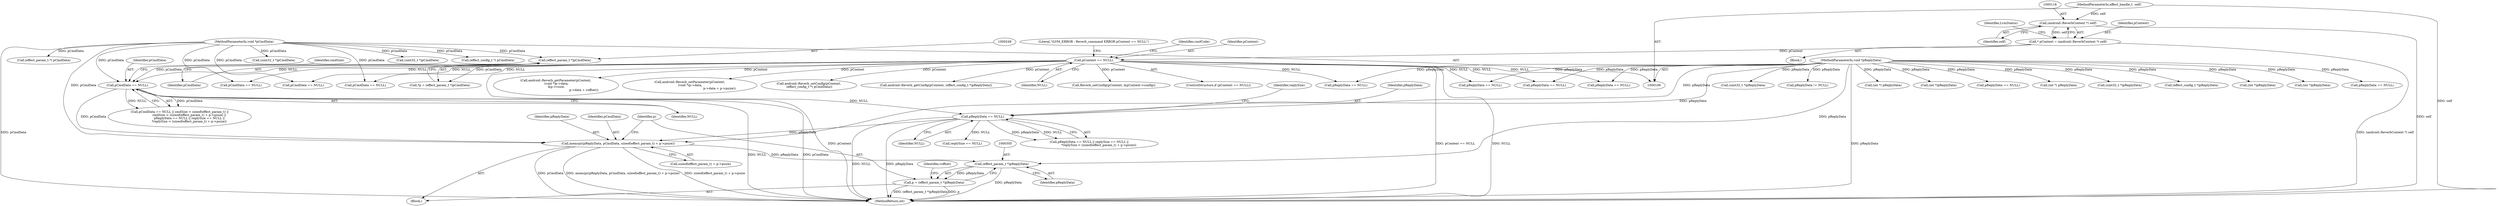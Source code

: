 digraph "0_Android_aeea52da00d210587fb3ed895de3d5f2e0264c88_6@pointer" {
"1000293" [label="(Call,memcpy(pReplyData, pCmdData, sizeof(effect_param_t) + p->psize))"];
"1000271" [label="(Call,pReplyData == NULL)"];
"1000112" [label="(MethodParameterIn,void *pReplyData)"];
"1000253" [label="(Call,pCmdData == NULL)"];
"1000248" [label="(Call,(effect_param_t *)pCmdData)"];
"1000110" [label="(MethodParameterIn,void *pCmdData)"];
"1000127" [label="(Call,pContext == NULL)"];
"1000115" [label="(Call,* pContext = (android::ReverbContext *) self)"];
"1000117" [label="(Call,(android::ReverbContext *) self)"];
"1000107" [label="(MethodParameterIn,effect_handle_t  self)"];
"1000304" [label="(Call,(effect_param_t *)pReplyData)"];
"1000302" [label="(Call,p = (effect_param_t *)pReplyData)"];
"1000295" [label="(Identifier,pCmdData)"];
"1000392" [label="(Call,(effect_param_t *) pCmdData)"];
"1000199" [label="(Call,(int *) pReplyData)"];
"1000113" [label="(Block,)"];
"1000115" [label="(Call,* pContext = (android::ReverbContext *) self)"];
"1000302" [label="(Call,p = (effect_param_t *)pReplyData)"];
"1000271" [label="(Call,pReplyData == NULL)"];
"1000309" [label="(Identifier,voffset)"];
"1000431" [label="(Call,pReplyData == NULL)"];
"1000126" [label="(ControlStructure,if (pContext == NULL))"];
"1000255" [label="(Identifier,NULL)"];
"1000543" [label="(Call,pCmdData == NULL)"];
"1000246" [label="(Call,*p = (effect_param_t *)pCmdData)"];
"1000211" [label="(Call,pReplyData == NULL)"];
"1000296" [label="(Call,sizeof(effect_param_t) + p->psize)"];
"1000668" [label="(MethodReturn,int)"];
"1000589" [label="(Call,(uint32_t *)pCmdData)"];
"1000410" [label="(Call,(int *)pReplyData)"];
"1000179" [label="(Call,pReplyData == NULL)"];
"1000142" [label="(Call,pReplyData == NULL)"];
"1000327" [label="(Call,android::Reverb_getParameter(pContext,\n (void *)p->data,\n &p->vsize,\n                                                          p->data + voffset))"];
"1000162" [label="(Call,(int *) pReplyData)"];
"1000608" [label="(Call,(uint32_t *)pReplyData)"];
"1000231" [label="(Call,(effect_config_t *)pReplyData)"];
"1000254" [label="(Identifier,pCmdData)"];
"1000110" [label="(MethodParameterIn,void *pCmdData)"];
"1000413" [label="(Call,android::Reverb_setParameter(pContext,\n (void *)p->data,\n                                                              p->data + p->psize))"];
"1000502" [label="(Call,pReplyData == NULL)"];
"1000253" [label="(Call,pCmdData == NULL)"];
"1000137" [label="(Identifier,cmdCode)"];
"1000202" [label="(Call,android::Reverb_setConfig(pContext,\n (effect_config_t *) pCmdData))"];
"1000459" [label="(Call,(int *)pReplyData)"];
"1000252" [label="(Call,pCmdData == NULL || cmdSize < sizeof(effect_param_t) ||\n                    cmdSize < (sizeof(effect_param_t) + p->psize) ||\n                    pReplyData == NULL || replySize == NULL ||\n                    *replySize < (sizeof(effect_param_t) + p->psize))"];
"1000572" [label="(Call,(uint32_t *)pCmdData)"];
"1000250" [label="(Identifier,pCmdData)"];
"1000116" [label="(Identifier,pContext)"];
"1000530" [label="(Call,(int *)pReplyData)"];
"1000107" [label="(MethodParameterIn,effect_handle_t  self)"];
"1000371" [label="(Call,pReplyData == NULL)"];
"1000229" [label="(Call,android::Reverb_getConfig(pContext, (effect_config_t *)pReplyData))"];
"1000244" [label="(Block,)"];
"1000303" [label="(Identifier,p)"];
"1000170" [label="(Call,pCmdData == NULL)"];
"1000276" [label="(Identifier,replySize)"];
"1000304" [label="(Call,(effect_param_t *)pReplyData)"];
"1000272" [label="(Identifier,pReplyData)"];
"1000117" [label="(Call,(android::ReverbContext *) self)"];
"1000124" [label="(Identifier,LvmStatus)"];
"1000258" [label="(Identifier,cmdSize)"];
"1000359" [label="(Call,pCmdData == NULL)"];
"1000129" [label="(Identifier,NULL)"];
"1000306" [label="(Identifier,pReplyData)"];
"1000119" [label="(Identifier,self)"];
"1000294" [label="(Identifier,pReplyData)"];
"1000273" [label="(Identifier,NULL)"];
"1000275" [label="(Call,replySize == NULL)"];
"1000248" [label="(Call,(effect_param_t *)pCmdData)"];
"1000270" [label="(Call,pReplyData == NULL || replySize == NULL ||\n                    *replySize < (sizeof(effect_param_t) + p->psize))"];
"1000599" [label="(Call,(uint32_t *)pReplyData)"];
"1000127" [label="(Call,pContext == NULL)"];
"1000559" [label="(Call,pReplyData != NULL)"];
"1000204" [label="(Call,(effect_config_t *) pCmdData)"];
"1000293" [label="(Call,memcpy(pReplyData, pCmdData, sizeof(effect_param_t) + p->psize))"];
"1000112" [label="(MethodParameterIn,void *pReplyData)"];
"1000128" [label="(Identifier,pContext)"];
"1000132" [label="(Literal,\"\tLVM_ERROR : Reverb_command ERROR pContext == NULL\")"];
"1000236" [label="(Call,Reverb_setConfig(pContext, &pContext->config))"];
"1000293" -> "1000244"  [label="AST: "];
"1000293" -> "1000296"  [label="CFG: "];
"1000294" -> "1000293"  [label="AST: "];
"1000295" -> "1000293"  [label="AST: "];
"1000296" -> "1000293"  [label="AST: "];
"1000303" -> "1000293"  [label="CFG: "];
"1000293" -> "1000668"  [label="DDG: memcpy(pReplyData, pCmdData, sizeof(effect_param_t) + p->psize)"];
"1000293" -> "1000668"  [label="DDG: sizeof(effect_param_t) + p->psize"];
"1000293" -> "1000668"  [label="DDG: pCmdData"];
"1000271" -> "1000293"  [label="DDG: pReplyData"];
"1000112" -> "1000293"  [label="DDG: pReplyData"];
"1000253" -> "1000293"  [label="DDG: pCmdData"];
"1000110" -> "1000293"  [label="DDG: pCmdData"];
"1000293" -> "1000304"  [label="DDG: pReplyData"];
"1000271" -> "1000270"  [label="AST: "];
"1000271" -> "1000273"  [label="CFG: "];
"1000272" -> "1000271"  [label="AST: "];
"1000273" -> "1000271"  [label="AST: "];
"1000276" -> "1000271"  [label="CFG: "];
"1000270" -> "1000271"  [label="CFG: "];
"1000271" -> "1000668"  [label="DDG: NULL"];
"1000271" -> "1000668"  [label="DDG: pReplyData"];
"1000271" -> "1000270"  [label="DDG: pReplyData"];
"1000271" -> "1000270"  [label="DDG: NULL"];
"1000112" -> "1000271"  [label="DDG: pReplyData"];
"1000253" -> "1000271"  [label="DDG: NULL"];
"1000271" -> "1000275"  [label="DDG: NULL"];
"1000112" -> "1000106"  [label="AST: "];
"1000112" -> "1000668"  [label="DDG: pReplyData"];
"1000112" -> "1000142"  [label="DDG: pReplyData"];
"1000112" -> "1000162"  [label="DDG: pReplyData"];
"1000112" -> "1000179"  [label="DDG: pReplyData"];
"1000112" -> "1000199"  [label="DDG: pReplyData"];
"1000112" -> "1000211"  [label="DDG: pReplyData"];
"1000112" -> "1000231"  [label="DDG: pReplyData"];
"1000112" -> "1000304"  [label="DDG: pReplyData"];
"1000112" -> "1000371"  [label="DDG: pReplyData"];
"1000112" -> "1000410"  [label="DDG: pReplyData"];
"1000112" -> "1000431"  [label="DDG: pReplyData"];
"1000112" -> "1000459"  [label="DDG: pReplyData"];
"1000112" -> "1000502"  [label="DDG: pReplyData"];
"1000112" -> "1000530"  [label="DDG: pReplyData"];
"1000112" -> "1000559"  [label="DDG: pReplyData"];
"1000112" -> "1000599"  [label="DDG: pReplyData"];
"1000112" -> "1000608"  [label="DDG: pReplyData"];
"1000253" -> "1000252"  [label="AST: "];
"1000253" -> "1000255"  [label="CFG: "];
"1000254" -> "1000253"  [label="AST: "];
"1000255" -> "1000253"  [label="AST: "];
"1000258" -> "1000253"  [label="CFG: "];
"1000252" -> "1000253"  [label="CFG: "];
"1000253" -> "1000668"  [label="DDG: NULL"];
"1000253" -> "1000668"  [label="DDG: pCmdData"];
"1000253" -> "1000252"  [label="DDG: pCmdData"];
"1000253" -> "1000252"  [label="DDG: NULL"];
"1000248" -> "1000253"  [label="DDG: pCmdData"];
"1000110" -> "1000253"  [label="DDG: pCmdData"];
"1000127" -> "1000253"  [label="DDG: NULL"];
"1000248" -> "1000246"  [label="AST: "];
"1000248" -> "1000250"  [label="CFG: "];
"1000249" -> "1000248"  [label="AST: "];
"1000250" -> "1000248"  [label="AST: "];
"1000246" -> "1000248"  [label="CFG: "];
"1000248" -> "1000246"  [label="DDG: pCmdData"];
"1000110" -> "1000248"  [label="DDG: pCmdData"];
"1000110" -> "1000106"  [label="AST: "];
"1000110" -> "1000668"  [label="DDG: pCmdData"];
"1000110" -> "1000170"  [label="DDG: pCmdData"];
"1000110" -> "1000204"  [label="DDG: pCmdData"];
"1000110" -> "1000359"  [label="DDG: pCmdData"];
"1000110" -> "1000392"  [label="DDG: pCmdData"];
"1000110" -> "1000543"  [label="DDG: pCmdData"];
"1000110" -> "1000572"  [label="DDG: pCmdData"];
"1000110" -> "1000589"  [label="DDG: pCmdData"];
"1000127" -> "1000126"  [label="AST: "];
"1000127" -> "1000129"  [label="CFG: "];
"1000128" -> "1000127"  [label="AST: "];
"1000129" -> "1000127"  [label="AST: "];
"1000132" -> "1000127"  [label="CFG: "];
"1000137" -> "1000127"  [label="CFG: "];
"1000127" -> "1000668"  [label="DDG: NULL"];
"1000127" -> "1000668"  [label="DDG: pContext == NULL"];
"1000127" -> "1000668"  [label="DDG: pContext"];
"1000115" -> "1000127"  [label="DDG: pContext"];
"1000127" -> "1000142"  [label="DDG: NULL"];
"1000127" -> "1000170"  [label="DDG: NULL"];
"1000127" -> "1000202"  [label="DDG: pContext"];
"1000127" -> "1000211"  [label="DDG: NULL"];
"1000127" -> "1000229"  [label="DDG: pContext"];
"1000127" -> "1000236"  [label="DDG: pContext"];
"1000127" -> "1000327"  [label="DDG: pContext"];
"1000127" -> "1000359"  [label="DDG: NULL"];
"1000127" -> "1000413"  [label="DDG: pContext"];
"1000127" -> "1000431"  [label="DDG: NULL"];
"1000127" -> "1000502"  [label="DDG: NULL"];
"1000127" -> "1000543"  [label="DDG: NULL"];
"1000115" -> "1000113"  [label="AST: "];
"1000115" -> "1000117"  [label="CFG: "];
"1000116" -> "1000115"  [label="AST: "];
"1000117" -> "1000115"  [label="AST: "];
"1000124" -> "1000115"  [label="CFG: "];
"1000115" -> "1000668"  [label="DDG: (android::ReverbContext *) self"];
"1000117" -> "1000115"  [label="DDG: self"];
"1000117" -> "1000119"  [label="CFG: "];
"1000118" -> "1000117"  [label="AST: "];
"1000119" -> "1000117"  [label="AST: "];
"1000117" -> "1000668"  [label="DDG: self"];
"1000107" -> "1000117"  [label="DDG: self"];
"1000107" -> "1000106"  [label="AST: "];
"1000107" -> "1000668"  [label="DDG: self"];
"1000304" -> "1000302"  [label="AST: "];
"1000304" -> "1000306"  [label="CFG: "];
"1000305" -> "1000304"  [label="AST: "];
"1000306" -> "1000304"  [label="AST: "];
"1000302" -> "1000304"  [label="CFG: "];
"1000304" -> "1000668"  [label="DDG: pReplyData"];
"1000304" -> "1000302"  [label="DDG: pReplyData"];
"1000302" -> "1000244"  [label="AST: "];
"1000303" -> "1000302"  [label="AST: "];
"1000309" -> "1000302"  [label="CFG: "];
"1000302" -> "1000668"  [label="DDG: (effect_param_t *)pReplyData"];
"1000302" -> "1000668"  [label="DDG: p"];
}

